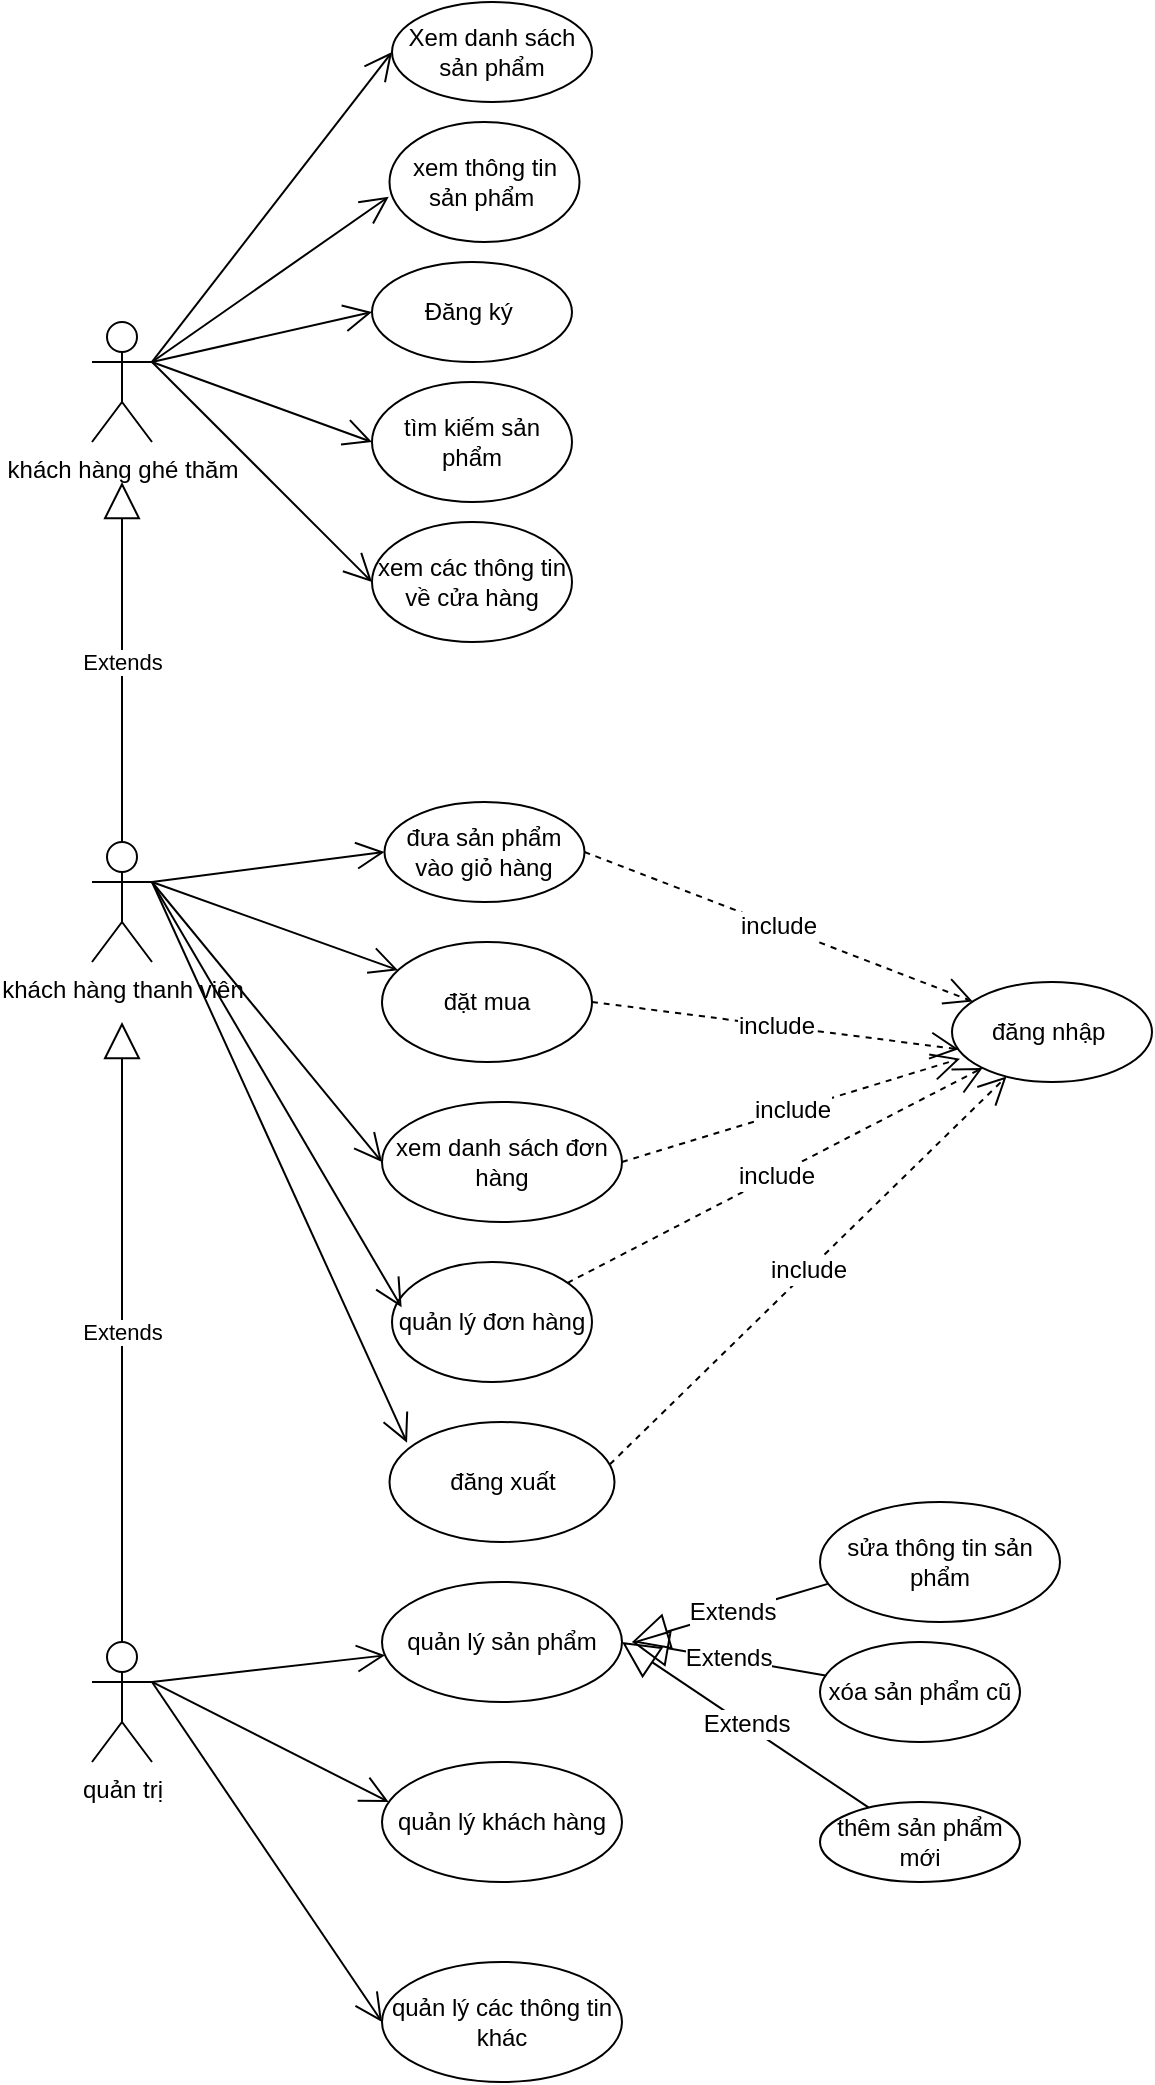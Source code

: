 <mxfile version="23.0.2" type="device">
  <diagram name="Trang-1" id="3mj9iAgLHAkFBtPn10Xa">
    <mxGraphModel dx="1112" dy="554" grid="1" gridSize="10" guides="1" tooltips="1" connect="1" arrows="1" fold="1" page="1" pageScale="1" pageWidth="827" pageHeight="1169" math="0" shadow="0">
      <root>
        <mxCell id="0" />
        <mxCell id="1" parent="0" />
        <mxCell id="R3bUp2duEtgIBU9qCbyG-1" value="khách hàng thanh viên" style="shape=umlActor;verticalLabelPosition=bottom;verticalAlign=top;html=1;outlineConnect=0;" parent="1" vertex="1">
          <mxGeometry x="60" y="430" width="30" height="60" as="geometry" />
        </mxCell>
        <mxCell id="R3bUp2duEtgIBU9qCbyG-2" value="quản trị" style="shape=umlActor;verticalLabelPosition=bottom;verticalAlign=top;html=1;outlineConnect=0;" parent="1" vertex="1">
          <mxGeometry x="60" y="830" width="30" height="60" as="geometry" />
        </mxCell>
        <mxCell id="R3bUp2duEtgIBU9qCbyG-3" value="khách hàng ghé thăm" style="shape=umlActor;verticalLabelPosition=bottom;verticalAlign=top;html=1;outlineConnect=0;" parent="1" vertex="1">
          <mxGeometry x="60" y="170" width="30" height="60" as="geometry" />
        </mxCell>
        <mxCell id="rC-4cAjCythS4KVUvqbT-2" value="Xem danh sách sản phẩm" style="ellipse;whiteSpace=wrap;html=1;" parent="1" vertex="1">
          <mxGeometry x="210" y="10" width="100" height="50" as="geometry" />
        </mxCell>
        <mxCell id="rC-4cAjCythS4KVUvqbT-3" value="xem thông tin sản phẩm&amp;nbsp;" style="ellipse;whiteSpace=wrap;html=1;" parent="1" vertex="1">
          <mxGeometry x="208.75" y="70" width="95" height="60" as="geometry" />
        </mxCell>
        <mxCell id="rC-4cAjCythS4KVUvqbT-4" value="Đăng ký&amp;nbsp;" style="ellipse;whiteSpace=wrap;html=1;" parent="1" vertex="1">
          <mxGeometry x="200" y="140" width="100" height="50" as="geometry" />
        </mxCell>
        <mxCell id="rC-4cAjCythS4KVUvqbT-5" value="đăng nhập&amp;nbsp;" style="ellipse;whiteSpace=wrap;html=1;" parent="1" vertex="1">
          <mxGeometry x="490" y="500" width="100" height="50" as="geometry" />
        </mxCell>
        <mxCell id="rC-4cAjCythS4KVUvqbT-6" value="đưa sản phẩm vào giỏ hàng" style="ellipse;whiteSpace=wrap;html=1;" parent="1" vertex="1">
          <mxGeometry x="206.25" y="410" width="100" height="50" as="geometry" />
        </mxCell>
        <mxCell id="rC-4cAjCythS4KVUvqbT-7" value="xem các thông tin về cửa hàng" style="ellipse;whiteSpace=wrap;html=1;" parent="1" vertex="1">
          <mxGeometry x="200" y="270" width="100" height="60" as="geometry" />
        </mxCell>
        <mxCell id="rC-4cAjCythS4KVUvqbT-8" value="đặt mua" style="ellipse;whiteSpace=wrap;html=1;" parent="1" vertex="1">
          <mxGeometry x="205" y="480" width="105" height="60" as="geometry" />
        </mxCell>
        <mxCell id="rC-4cAjCythS4KVUvqbT-10" value="xem danh sách đơn hàng" style="ellipse;whiteSpace=wrap;html=1;" parent="1" vertex="1">
          <mxGeometry x="205" y="560" width="120" height="60" as="geometry" />
        </mxCell>
        <mxCell id="rC-4cAjCythS4KVUvqbT-11" value="quản lý đơn hàng" style="ellipse;whiteSpace=wrap;html=1;" parent="1" vertex="1">
          <mxGeometry x="210" y="640" width="100" height="60" as="geometry" />
        </mxCell>
        <mxCell id="rC-4cAjCythS4KVUvqbT-12" value="quản lý sản phẩm" style="ellipse;whiteSpace=wrap;html=1;" parent="1" vertex="1">
          <mxGeometry x="205" y="800" width="120" height="60" as="geometry" />
        </mxCell>
        <mxCell id="rC-4cAjCythS4KVUvqbT-13" value="quản lý khách hàng" style="ellipse;whiteSpace=wrap;html=1;" parent="1" vertex="1">
          <mxGeometry x="205" y="890" width="120" height="60" as="geometry" />
        </mxCell>
        <mxCell id="rC-4cAjCythS4KVUvqbT-14" value="quản lý các thông tin khác" style="ellipse;whiteSpace=wrap;html=1;" parent="1" vertex="1">
          <mxGeometry x="205" y="990" width="120" height="60" as="geometry" />
        </mxCell>
        <mxCell id="rC-4cAjCythS4KVUvqbT-20" value="Extends" style="endArrow=block;endSize=16;endFill=0;html=1;rounded=0;" parent="1" source="R3bUp2duEtgIBU9qCbyG-1" edge="1">
          <mxGeometry width="160" relative="1" as="geometry">
            <mxPoint x="20" y="620" as="sourcePoint" />
            <mxPoint x="75" y="250" as="targetPoint" />
          </mxGeometry>
        </mxCell>
        <mxCell id="rC-4cAjCythS4KVUvqbT-21" value="Extends" style="endArrow=block;endSize=16;endFill=0;html=1;rounded=0;exitX=0.5;exitY=0;exitDx=0;exitDy=0;exitPerimeter=0;" parent="1" source="R3bUp2duEtgIBU9qCbyG-2" edge="1">
          <mxGeometry width="160" relative="1" as="geometry">
            <mxPoint x="10" y="720" as="sourcePoint" />
            <mxPoint x="75" y="520" as="targetPoint" />
          </mxGeometry>
        </mxCell>
        <mxCell id="rC-4cAjCythS4KVUvqbT-22" value="tìm kiếm sản phẩm" style="ellipse;whiteSpace=wrap;html=1;" parent="1" vertex="1">
          <mxGeometry x="200" y="200" width="100" height="60" as="geometry" />
        </mxCell>
        <mxCell id="rC-4cAjCythS4KVUvqbT-23" value="" style="endArrow=open;endFill=1;endSize=12;html=1;rounded=0;entryX=0;entryY=0.5;entryDx=0;entryDy=0;" parent="1" target="rC-4cAjCythS4KVUvqbT-14" edge="1">
          <mxGeometry width="160" relative="1" as="geometry">
            <mxPoint x="90" y="850" as="sourcePoint" />
            <mxPoint x="180" y="1010" as="targetPoint" />
          </mxGeometry>
        </mxCell>
        <mxCell id="rC-4cAjCythS4KVUvqbT-24" value="" style="endArrow=open;endFill=1;endSize=12;html=1;rounded=0;entryX=0;entryY=0.5;entryDx=0;entryDy=0;" parent="1" target="rC-4cAjCythS4KVUvqbT-10" edge="1">
          <mxGeometry width="160" relative="1" as="geometry">
            <mxPoint x="90" y="450" as="sourcePoint" />
            <mxPoint x="210" y="550" as="targetPoint" />
          </mxGeometry>
        </mxCell>
        <mxCell id="rC-4cAjCythS4KVUvqbT-25" value="" style="endArrow=open;endFill=1;endSize=12;html=1;rounded=0;entryX=0.048;entryY=0.378;entryDx=0;entryDy=0;entryPerimeter=0;exitX=1;exitY=0.333;exitDx=0;exitDy=0;exitPerimeter=0;" parent="1" source="R3bUp2duEtgIBU9qCbyG-1" target="rC-4cAjCythS4KVUvqbT-11" edge="1">
          <mxGeometry width="160" relative="1" as="geometry">
            <mxPoint x="90" y="470" as="sourcePoint" />
            <mxPoint x="230" y="464.5" as="targetPoint" />
          </mxGeometry>
        </mxCell>
        <mxCell id="rC-4cAjCythS4KVUvqbT-26" value="" style="endArrow=open;endFill=1;endSize=12;html=1;rounded=0;" parent="1" target="rC-4cAjCythS4KVUvqbT-12" edge="1">
          <mxGeometry width="160" relative="1" as="geometry">
            <mxPoint x="90" y="850" as="sourcePoint" />
            <mxPoint x="250" y="850" as="targetPoint" />
          </mxGeometry>
        </mxCell>
        <mxCell id="rC-4cAjCythS4KVUvqbT-27" value="" style="endArrow=open;endFill=1;endSize=12;html=1;rounded=0;entryX=0.028;entryY=0.333;entryDx=0;entryDy=0;entryPerimeter=0;exitX=1;exitY=0.333;exitDx=0;exitDy=0;exitPerimeter=0;" parent="1" source="R3bUp2duEtgIBU9qCbyG-2" target="rC-4cAjCythS4KVUvqbT-13" edge="1">
          <mxGeometry width="160" relative="1" as="geometry">
            <mxPoint x="70" y="860" as="sourcePoint" />
            <mxPoint x="230" y="860" as="targetPoint" />
          </mxGeometry>
        </mxCell>
        <mxCell id="rC-4cAjCythS4KVUvqbT-28" value="" style="endArrow=open;endFill=1;endSize=12;html=1;rounded=0;" parent="1" target="rC-4cAjCythS4KVUvqbT-8" edge="1">
          <mxGeometry width="160" relative="1" as="geometry">
            <mxPoint x="90" y="450" as="sourcePoint" />
            <mxPoint x="600" y="450" as="targetPoint" />
          </mxGeometry>
        </mxCell>
        <mxCell id="rC-4cAjCythS4KVUvqbT-30" value="" style="endArrow=open;endFill=1;endSize=12;html=1;rounded=0;exitX=1;exitY=0.333;exitDx=0;exitDy=0;exitPerimeter=0;entryX=0;entryY=0.5;entryDx=0;entryDy=0;" parent="1" source="R3bUp2duEtgIBU9qCbyG-3" target="rC-4cAjCythS4KVUvqbT-2" edge="1">
          <mxGeometry width="160" relative="1" as="geometry">
            <mxPoint x="20" y="110" as="sourcePoint" />
            <mxPoint x="180" y="110" as="targetPoint" />
          </mxGeometry>
        </mxCell>
        <mxCell id="rC-4cAjCythS4KVUvqbT-31" value="" style="endArrow=open;endFill=1;endSize=12;html=1;rounded=0;entryX=0;entryY=0.5;entryDx=0;entryDy=0;" parent="1" target="rC-4cAjCythS4KVUvqbT-6" edge="1">
          <mxGeometry width="160" relative="1" as="geometry">
            <mxPoint x="90" y="450" as="sourcePoint" />
            <mxPoint x="208.75" y="430" as="targetPoint" />
          </mxGeometry>
        </mxCell>
        <mxCell id="rC-4cAjCythS4KVUvqbT-32" value="" style="endArrow=open;endFill=1;endSize=12;html=1;rounded=0;entryX=0;entryY=0.5;entryDx=0;entryDy=0;" parent="1" target="rC-4cAjCythS4KVUvqbT-22" edge="1">
          <mxGeometry width="160" relative="1" as="geometry">
            <mxPoint x="90" y="190" as="sourcePoint" />
            <mxPoint x="240" y="190" as="targetPoint" />
          </mxGeometry>
        </mxCell>
        <mxCell id="rC-4cAjCythS4KVUvqbT-33" value="" style="endArrow=open;endFill=1;endSize=12;html=1;rounded=0;entryX=0;entryY=0.5;entryDx=0;entryDy=0;" parent="1" target="rC-4cAjCythS4KVUvqbT-4" edge="1">
          <mxGeometry width="160" relative="1" as="geometry">
            <mxPoint x="90" y="190" as="sourcePoint" />
            <mxPoint x="250" y="190" as="targetPoint" />
          </mxGeometry>
        </mxCell>
        <mxCell id="rC-4cAjCythS4KVUvqbT-34" value="" style="endArrow=open;endFill=1;endSize=12;html=1;rounded=0;entryX=-0.004;entryY=0.622;entryDx=0;entryDy=0;entryPerimeter=0;" parent="1" target="rC-4cAjCythS4KVUvqbT-3" edge="1">
          <mxGeometry width="160" relative="1" as="geometry">
            <mxPoint x="90" y="190" as="sourcePoint" />
            <mxPoint x="250" y="190" as="targetPoint" />
          </mxGeometry>
        </mxCell>
        <mxCell id="rC-4cAjCythS4KVUvqbT-35" value="" style="endArrow=open;endFill=1;endSize=12;html=1;rounded=0;entryX=0;entryY=0.5;entryDx=0;entryDy=0;" parent="1" target="rC-4cAjCythS4KVUvqbT-7" edge="1">
          <mxGeometry width="160" relative="1" as="geometry">
            <mxPoint x="90" y="190" as="sourcePoint" />
            <mxPoint x="290" y="410" as="targetPoint" />
          </mxGeometry>
        </mxCell>
        <mxCell id="yJhOZOBaIVbfv6JH8Lfo-1" value="đăng xuất" style="ellipse;whiteSpace=wrap;html=1;" parent="1" vertex="1">
          <mxGeometry x="208.75" y="720" width="112.5" height="60" as="geometry" />
        </mxCell>
        <mxCell id="yJhOZOBaIVbfv6JH8Lfo-3" value="" style="endArrow=open;endFill=1;endSize=12;html=1;rounded=0;entryX=0.078;entryY=0.172;entryDx=0;entryDy=0;entryPerimeter=0;" parent="1" target="yJhOZOBaIVbfv6JH8Lfo-1" edge="1">
          <mxGeometry width="160" relative="1" as="geometry">
            <mxPoint x="90" y="450" as="sourcePoint" />
            <mxPoint x="200" y="701" as="targetPoint" />
          </mxGeometry>
        </mxCell>
        <mxCell id="CIeSuLHqOpDva9bgt6tL-1" value="Extends" style="endArrow=block;endSize=16;endFill=0;html=1;rounded=0;fontSize=12;curved=1;entryX=1;entryY=0.5;entryDx=0;entryDy=0;" parent="1" source="CIeSuLHqOpDva9bgt6tL-7" target="rC-4cAjCythS4KVUvqbT-12" edge="1">
          <mxGeometry x="0.0" width="160" relative="1" as="geometry">
            <mxPoint x="440" y="780" as="sourcePoint" />
            <mxPoint x="420" y="1070" as="targetPoint" />
            <mxPoint as="offset" />
          </mxGeometry>
        </mxCell>
        <mxCell id="CIeSuLHqOpDva9bgt6tL-2" value="Extends" style="endArrow=block;endSize=16;endFill=0;html=1;rounded=0;fontSize=12;curved=1;exitX=0.05;exitY=0.672;exitDx=0;exitDy=0;exitPerimeter=0;" parent="1" source="CIeSuLHqOpDva9bgt6tL-8" edge="1">
          <mxGeometry width="160" relative="1" as="geometry">
            <mxPoint x="440" y="880" as="sourcePoint" />
            <mxPoint x="330" y="830" as="targetPoint" />
          </mxGeometry>
        </mxCell>
        <mxCell id="CIeSuLHqOpDva9bgt6tL-3" value="Extends" style="endArrow=block;endSize=16;endFill=0;html=1;rounded=0;fontSize=12;curved=1;" parent="1" source="CIeSuLHqOpDva9bgt6tL-9" edge="1">
          <mxGeometry width="160" relative="1" as="geometry">
            <mxPoint x="400" y="940" as="sourcePoint" />
            <mxPoint x="330" y="830" as="targetPoint" />
          </mxGeometry>
        </mxCell>
        <mxCell id="CIeSuLHqOpDva9bgt6tL-7" value="thêm sản phẩm mới" style="ellipse;whiteSpace=wrap;html=1;" parent="1" vertex="1">
          <mxGeometry x="424" y="910" width="100" height="40" as="geometry" />
        </mxCell>
        <mxCell id="CIeSuLHqOpDva9bgt6tL-8" value="sửa thông tin sản phẩm" style="ellipse;whiteSpace=wrap;html=1;" parent="1" vertex="1">
          <mxGeometry x="424" y="760" width="120" height="60" as="geometry" />
        </mxCell>
        <mxCell id="CIeSuLHqOpDva9bgt6tL-9" value="xóa sản phẩm cũ" style="ellipse;whiteSpace=wrap;html=1;" parent="1" vertex="1">
          <mxGeometry x="424" y="830" width="100" height="50" as="geometry" />
        </mxCell>
        <mxCell id="CIeSuLHqOpDva9bgt6tL-10" value="include" style="endArrow=open;endSize=12;dashed=1;html=1;rounded=0;fontSize=12;curved=1;exitX=1;exitY=0.5;exitDx=0;exitDy=0;entryX=0.033;entryY=0.673;entryDx=0;entryDy=0;entryPerimeter=0;" parent="1" source="rC-4cAjCythS4KVUvqbT-8" target="rC-4cAjCythS4KVUvqbT-5" edge="1">
          <mxGeometry width="160" relative="1" as="geometry">
            <mxPoint x="400" y="650" as="sourcePoint" />
            <mxPoint x="560" y="650" as="targetPoint" />
          </mxGeometry>
        </mxCell>
        <mxCell id="CIeSuLHqOpDva9bgt6tL-11" value="include" style="endArrow=open;endSize=12;dashed=1;html=1;rounded=0;fontSize=12;curved=1;" parent="1" source="rC-4cAjCythS4KVUvqbT-11" target="rC-4cAjCythS4KVUvqbT-5" edge="1">
          <mxGeometry width="160" relative="1" as="geometry">
            <mxPoint x="490" y="660" as="sourcePoint" />
            <mxPoint x="678" y="714" as="targetPoint" />
          </mxGeometry>
        </mxCell>
        <mxCell id="CIeSuLHqOpDva9bgt6tL-12" value="include" style="endArrow=open;endSize=12;dashed=1;html=1;rounded=0;fontSize=12;curved=1;exitX=1;exitY=0.5;exitDx=0;exitDy=0;entryX=0.04;entryY=0.767;entryDx=0;entryDy=0;entryPerimeter=0;" parent="1" source="rC-4cAjCythS4KVUvqbT-10" target="rC-4cAjCythS4KVUvqbT-5" edge="1">
          <mxGeometry width="160" relative="1" as="geometry">
            <mxPoint x="410" y="670" as="sourcePoint" />
            <mxPoint x="598" y="724" as="targetPoint" />
          </mxGeometry>
        </mxCell>
        <mxCell id="CIeSuLHqOpDva9bgt6tL-13" value="include" style="endArrow=open;endSize=12;dashed=1;html=1;rounded=0;fontSize=12;curved=1;exitX=0.981;exitY=0.35;exitDx=0;exitDy=0;exitPerimeter=0;" parent="1" source="yJhOZOBaIVbfv6JH8Lfo-1" target="rC-4cAjCythS4KVUvqbT-5" edge="1">
          <mxGeometry width="160" relative="1" as="geometry">
            <mxPoint x="410" y="700" as="sourcePoint" />
            <mxPoint x="598" y="754" as="targetPoint" />
          </mxGeometry>
        </mxCell>
        <mxCell id="Da4nuJjK01jEVWCrP71t-1" value="include" style="endArrow=open;endSize=12;dashed=1;html=1;rounded=0;fontSize=12;curved=1;exitX=1;exitY=0.5;exitDx=0;exitDy=0;" parent="1" source="rC-4cAjCythS4KVUvqbT-6" target="rC-4cAjCythS4KVUvqbT-5" edge="1">
          <mxGeometry width="160" relative="1" as="geometry">
            <mxPoint x="470" y="430" as="sourcePoint" />
            <mxPoint x="648" y="464" as="targetPoint" />
          </mxGeometry>
        </mxCell>
      </root>
    </mxGraphModel>
  </diagram>
</mxfile>
